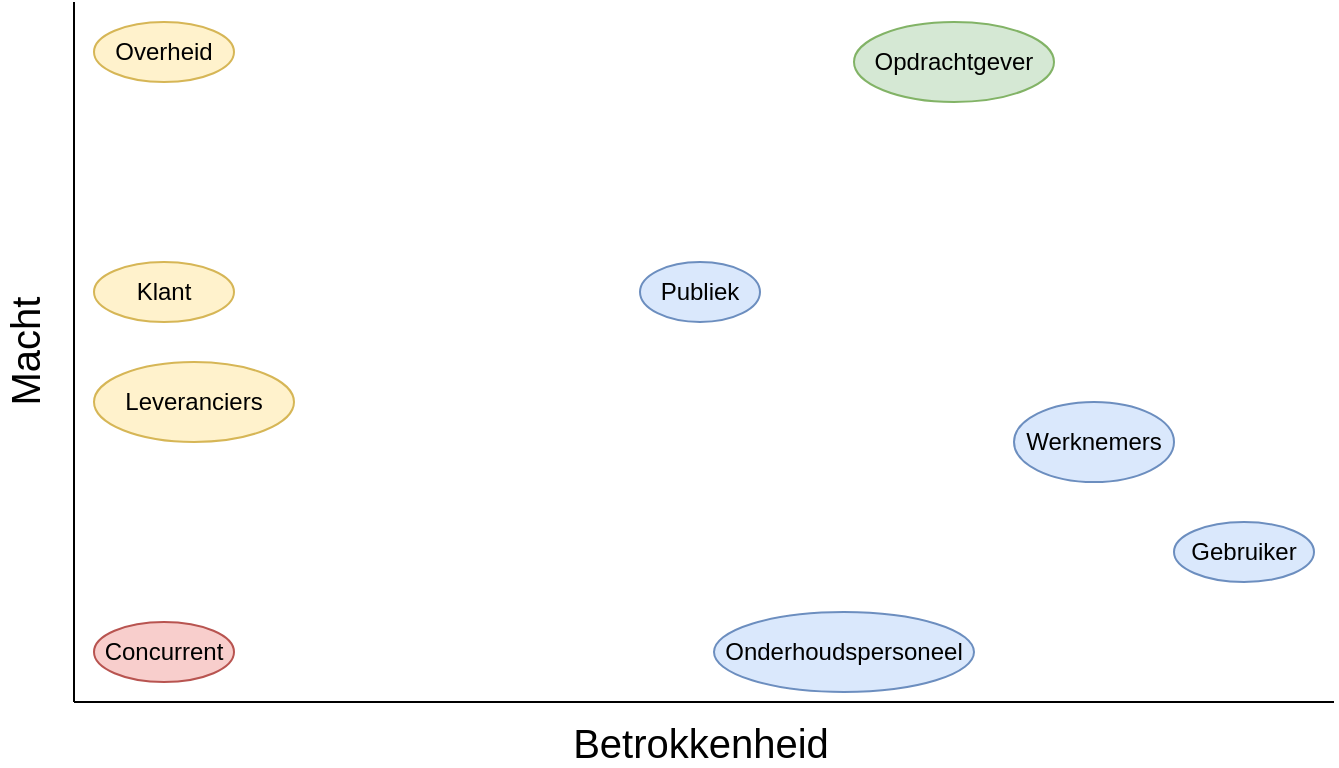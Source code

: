 <mxfile version="14.4.6" type="device"><diagram id="2GZoU_Wmq6wII8uI5Cvs" name="Page-1"><mxGraphModel dx="1422" dy="762" grid="1" gridSize="10" guides="1" tooltips="1" connect="1" arrows="1" fold="1" page="1" pageScale="1" pageWidth="827" pageHeight="1169" math="0" shadow="0"><root><mxCell id="0"/><mxCell id="1" parent="0"/><mxCell id="7mE76rxGkB1SmEj1BLnE-3" value="&lt;font style=&quot;font-size: 20px&quot;&gt;Betrokkenheid&lt;/font&gt;" style="text;html=1;align=center;verticalAlign=middle;resizable=0;points=[];autosize=1;" parent="1" vertex="1"><mxGeometry x="323" y="470" width="140" height="20" as="geometry"/></mxCell><mxCell id="7mE76rxGkB1SmEj1BLnE-4" value="&lt;font style=&quot;font-size: 20px&quot;&gt;Macht&lt;/font&gt;" style="text;html=1;align=center;verticalAlign=middle;resizable=0;points=[];autosize=1;rotation=-90;" parent="1" vertex="1"><mxGeometry x="20" y="275" width="70" height="20" as="geometry"/></mxCell><mxCell id="7mE76rxGkB1SmEj1BLnE-5" value="Concurrent" style="ellipse;whiteSpace=wrap;html=1;fillColor=#f8cecc;strokeColor=#b85450;" parent="1" vertex="1"><mxGeometry x="90" y="420" width="70" height="30" as="geometry"/></mxCell><mxCell id="7mE76rxGkB1SmEj1BLnE-6" value="Opdrachtgever" style="ellipse;whiteSpace=wrap;html=1;fillColor=#d5e8d4;strokeColor=#82b366;" parent="1" vertex="1"><mxGeometry x="470" y="120" width="100" height="40" as="geometry"/></mxCell><mxCell id="7mE76rxGkB1SmEj1BLnE-7" value="Werknemers" style="ellipse;whiteSpace=wrap;html=1;fillColor=#dae8fc;strokeColor=#6c8ebf;" parent="1" vertex="1"><mxGeometry x="550" y="310" width="80" height="40" as="geometry"/></mxCell><mxCell id="7mE76rxGkB1SmEj1BLnE-9" value="Gebruiker" style="ellipse;whiteSpace=wrap;html=1;fillColor=#dae8fc;strokeColor=#6c8ebf;" parent="1" vertex="1"><mxGeometry x="630" y="370" width="70" height="30" as="geometry"/></mxCell><mxCell id="7mE76rxGkB1SmEj1BLnE-11" value="Onderhoudspersoneel" style="ellipse;whiteSpace=wrap;html=1;fillColor=#dae8fc;strokeColor=#6c8ebf;" parent="1" vertex="1"><mxGeometry x="400" y="415" width="130" height="40" as="geometry"/></mxCell><mxCell id="7mE76rxGkB1SmEj1BLnE-12" value="Overheid" style="ellipse;whiteSpace=wrap;html=1;fillColor=#fff2cc;strokeColor=#d6b656;" parent="1" vertex="1"><mxGeometry x="90" y="120" width="70" height="30" as="geometry"/></mxCell><mxCell id="7mE76rxGkB1SmEj1BLnE-13" value="Leveranciers" style="ellipse;whiteSpace=wrap;html=1;fillColor=#fff2cc;strokeColor=#d6b656;" parent="1" vertex="1"><mxGeometry x="90" y="290" width="100" height="40" as="geometry"/></mxCell><mxCell id="7mE76rxGkB1SmEj1BLnE-18" value="Klant" style="ellipse;whiteSpace=wrap;html=1;fillColor=#fff2cc;strokeColor=#d6b656;" parent="1" vertex="1"><mxGeometry x="90" y="240" width="70" height="30" as="geometry"/></mxCell><mxCell id="Ro__s2H71gWvEdDlJ8mn-1" value="Publiek" style="ellipse;whiteSpace=wrap;html=1;fillColor=#dae8fc;strokeColor=#6c8ebf;" parent="1" vertex="1"><mxGeometry x="363" y="240" width="60" height="30" as="geometry"/></mxCell><mxCell id="OMqiWK2PWXEb1KA7R_Xp-1" value="" style="endArrow=none;html=1;" edge="1" parent="1"><mxGeometry width="50" height="50" relative="1" as="geometry"><mxPoint x="80" y="460" as="sourcePoint"/><mxPoint x="80" y="110" as="targetPoint"/></mxGeometry></mxCell><mxCell id="OMqiWK2PWXEb1KA7R_Xp-2" value="" style="endArrow=none;html=1;" edge="1" parent="1"><mxGeometry width="50" height="50" relative="1" as="geometry"><mxPoint x="80" y="460" as="sourcePoint"/><mxPoint x="710" y="460" as="targetPoint"/></mxGeometry></mxCell></root></mxGraphModel></diagram></mxfile>